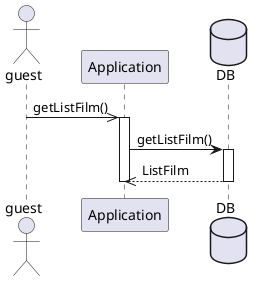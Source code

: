 @startuml

actor guest

guest ->> Application : getListFilm()

activate Application

database DB

Application -> DB : getListFilm()
activate DB
Application <<-- DB : ListFilm
deactivate DB

deactivate Application

@enduml